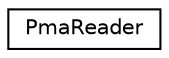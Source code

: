 digraph "Graphical Class Hierarchy"
{
 // LATEX_PDF_SIZE
  edge [fontname="Helvetica",fontsize="10",labelfontname="Helvetica",labelfontsize="10"];
  node [fontname="Helvetica",fontsize="10",shape=record];
  rankdir="LR";
  Node0 [label="PmaReader",height=0.2,width=0.4,color="black", fillcolor="white", style="filled",URL="$db/d1b/sqlite3_8c.html#dd/d0d/structPmaReader",tooltip=" "];
}
